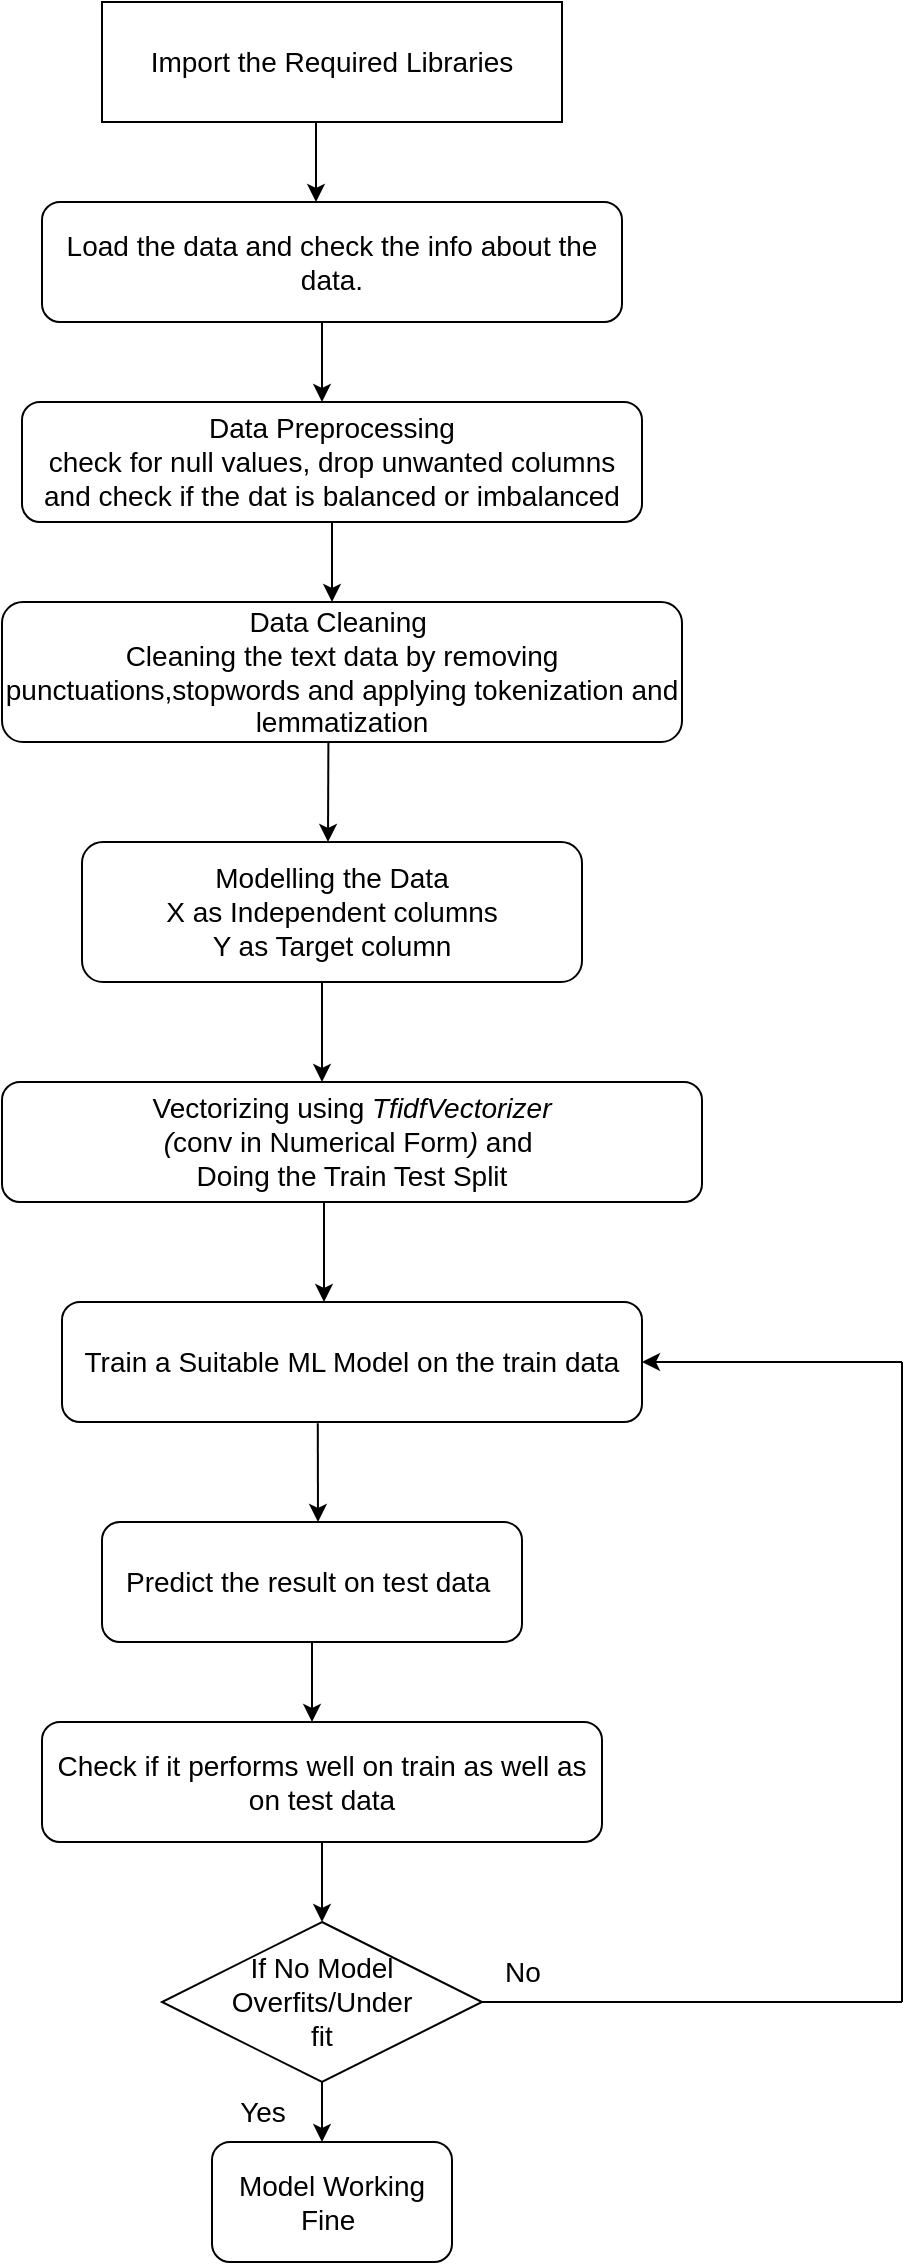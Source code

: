 <mxfile version="20.4.2" type="github"><diagram id="ABS4ZBlpE_ajqlcZPJDX" name="Page-1"><mxGraphModel dx="782" dy="428" grid="1" gridSize="10" guides="1" tooltips="1" connect="1" arrows="1" fold="1" page="1" pageScale="1" pageWidth="850" pageHeight="1100" math="0" shadow="0"><root><mxCell id="0"/><mxCell id="1" parent="0"/><mxCell id="_dPi_Y6GqxtVJ5x0ZL_n-1" value="&lt;font style=&quot;font-size: 14px;&quot;&gt;Import the Required Libraries&lt;/font&gt;" style="rounded=0;whiteSpace=wrap;html=1;" vertex="1" parent="1"><mxGeometry x="270" y="20" width="230" height="60" as="geometry"/></mxCell><mxCell id="_dPi_Y6GqxtVJ5x0ZL_n-4" value="" style="endArrow=classic;html=1;rounded=0;" edge="1" parent="1"><mxGeometry width="50" height="50" relative="1" as="geometry"><mxPoint x="377" y="80" as="sourcePoint"/><mxPoint x="377" y="120" as="targetPoint"/><Array as="points"/></mxGeometry></mxCell><mxCell id="_dPi_Y6GqxtVJ5x0ZL_n-5" value="&lt;font style=&quot;font-size: 14px;&quot;&gt;Load the data and check the info about the data.&lt;/font&gt;" style="rounded=1;whiteSpace=wrap;html=1;" vertex="1" parent="1"><mxGeometry x="240" y="120" width="290" height="60" as="geometry"/></mxCell><mxCell id="_dPi_Y6GqxtVJ5x0ZL_n-6" value="" style="endArrow=classic;html=1;rounded=0;fontSize=14;" edge="1" parent="1"><mxGeometry width="50" height="50" relative="1" as="geometry"><mxPoint x="380" y="180" as="sourcePoint"/><mxPoint x="380" y="220" as="targetPoint"/></mxGeometry></mxCell><mxCell id="_dPi_Y6GqxtVJ5x0ZL_n-7" value="Data Preprocessing&lt;br&gt;check for null values, drop unwanted columns and check if the dat is balanced or imbalanced" style="rounded=1;whiteSpace=wrap;html=1;fontSize=14;" vertex="1" parent="1"><mxGeometry x="230" y="220" width="310" height="60" as="geometry"/></mxCell><mxCell id="_dPi_Y6GqxtVJ5x0ZL_n-8" value="" style="endArrow=classic;html=1;rounded=0;fontSize=14;exitX=0.5;exitY=1;exitDx=0;exitDy=0;" edge="1" parent="1" source="_dPi_Y6GqxtVJ5x0ZL_n-7"><mxGeometry width="50" height="50" relative="1" as="geometry"><mxPoint x="380" y="320" as="sourcePoint"/><mxPoint x="385" y="320" as="targetPoint"/></mxGeometry></mxCell><mxCell id="_dPi_Y6GqxtVJ5x0ZL_n-9" value="Data Cleaning&amp;nbsp;&lt;br&gt;Cleaning the text data by removing punctuations,stopwords and applying tokenization and lemmatization" style="rounded=1;whiteSpace=wrap;html=1;fontSize=14;" vertex="1" parent="1"><mxGeometry x="220" y="320" width="340" height="70" as="geometry"/></mxCell><mxCell id="_dPi_Y6GqxtVJ5x0ZL_n-10" value="" style="endArrow=classic;html=1;rounded=0;fontSize=14;exitX=0.48;exitY=1;exitDx=0;exitDy=0;exitPerimeter=0;" edge="1" parent="1" source="_dPi_Y6GqxtVJ5x0ZL_n-9"><mxGeometry width="50" height="50" relative="1" as="geometry"><mxPoint x="380" y="400" as="sourcePoint"/><mxPoint x="383" y="440" as="targetPoint"/></mxGeometry></mxCell><mxCell id="_dPi_Y6GqxtVJ5x0ZL_n-11" value="Modelling the Data&lt;br&gt;X as Independent columns&lt;br&gt;Y as Target column" style="rounded=1;whiteSpace=wrap;html=1;fontSize=14;" vertex="1" parent="1"><mxGeometry x="260" y="440" width="250" height="70" as="geometry"/></mxCell><mxCell id="_dPi_Y6GqxtVJ5x0ZL_n-12" value="" style="endArrow=classic;html=1;rounded=0;fontSize=14;exitX=0.48;exitY=1;exitDx=0;exitDy=0;exitPerimeter=0;" edge="1" parent="1" source="_dPi_Y6GqxtVJ5x0ZL_n-11"><mxGeometry width="50" height="50" relative="1" as="geometry"><mxPoint x="382" y="513" as="sourcePoint"/><mxPoint x="380" y="560" as="targetPoint"/></mxGeometry></mxCell><mxCell id="_dPi_Y6GqxtVJ5x0ZL_n-13" value="&lt;font style=&quot;font-size: 14px;&quot;&gt;&lt;font style=&quot;&quot;&gt;Vectorizing using&amp;nbsp;&lt;/font&gt;&lt;span style=&quot;color: var(--jp-mirror-editor-comment-color); font-style: italic; text-align: start; background-color: initial;&quot;&gt;TfidfVectorizer&lt;br&gt;(&lt;/span&gt;&lt;span style=&quot;color: var(--jp-mirror-editor-comment-color); text-align: start; background-color: initial;&quot;&gt;conv&lt;/span&gt;&lt;span style=&quot;color: var(--jp-mirror-editor-comment-color); font-style: italic; text-align: start; background-color: initial;&quot;&gt; &lt;/span&gt;&lt;span style=&quot;color: var(--jp-mirror-editor-comment-color); text-align: start; background-color: initial;&quot;&gt;in &lt;/span&gt;&lt;span style=&quot;color: var(--jp-mirror-editor-comment-color); text-align: start; background-color: initial;&quot;&gt;Numerical &lt;/span&gt;&lt;span style=&quot;color: var(--jp-mirror-editor-comment-color); text-align: start; background-color: initial;&quot;&gt;Form&lt;/span&gt;&lt;span style=&quot;color: var(--jp-mirror-editor-comment-color); font-style: italic; text-align: start; background-color: initial;&quot;&gt;) &lt;/span&gt;&lt;span style=&quot;color: var(--jp-mirror-editor-comment-color); text-align: start; background-color: initial;&quot;&gt;and&amp;nbsp;&lt;br&gt;&lt;/span&gt;Doing the Train Test Split&lt;span style=&quot;color: var(--jp-mirror-editor-comment-color); text-align: start; background-color: initial;&quot;&gt;&lt;br&gt;&lt;/span&gt;&lt;/font&gt;" style="rounded=1;whiteSpace=wrap;html=1;fontSize=14;" vertex="1" parent="1"><mxGeometry x="220" y="560" width="350" height="60" as="geometry"/></mxCell><mxCell id="_dPi_Y6GqxtVJ5x0ZL_n-14" value="" style="endArrow=classic;html=1;rounded=0;fontSize=14;" edge="1" parent="1"><mxGeometry width="50" height="50" relative="1" as="geometry"><mxPoint x="381" y="620" as="sourcePoint"/><mxPoint x="381" y="670" as="targetPoint"/></mxGeometry></mxCell><mxCell id="_dPi_Y6GqxtVJ5x0ZL_n-15" value="Train a Suitable ML Model on the train data" style="rounded=1;whiteSpace=wrap;html=1;fontSize=14;" vertex="1" parent="1"><mxGeometry x="250" y="670" width="290" height="60" as="geometry"/></mxCell><mxCell id="_dPi_Y6GqxtVJ5x0ZL_n-19" value="" style="endArrow=classic;html=1;rounded=0;fontSize=14;exitX=0.441;exitY=1.011;exitDx=0;exitDy=0;exitPerimeter=0;" edge="1" parent="1" source="_dPi_Y6GqxtVJ5x0ZL_n-15"><mxGeometry width="50" height="50" relative="1" as="geometry"><mxPoint x="380" y="910" as="sourcePoint"/><mxPoint x="378" y="780" as="targetPoint"/></mxGeometry></mxCell><mxCell id="_dPi_Y6GqxtVJ5x0ZL_n-20" value="Predict the result on test data&amp;nbsp;" style="rounded=1;whiteSpace=wrap;html=1;fontSize=14;" vertex="1" parent="1"><mxGeometry x="270" y="780" width="210" height="60" as="geometry"/></mxCell><mxCell id="_dPi_Y6GqxtVJ5x0ZL_n-21" value="" style="endArrow=classic;html=1;rounded=0;fontSize=14;exitX=0.5;exitY=1;exitDx=0;exitDy=0;" edge="1" parent="1" source="_dPi_Y6GqxtVJ5x0ZL_n-20"><mxGeometry width="50" height="50" relative="1" as="geometry"><mxPoint x="380" y="1010" as="sourcePoint"/><mxPoint x="375" y="880" as="targetPoint"/></mxGeometry></mxCell><mxCell id="_dPi_Y6GqxtVJ5x0ZL_n-23" value="Check if it performs well on train as well as on test data" style="rounded=1;whiteSpace=wrap;html=1;fontSize=14;" vertex="1" parent="1"><mxGeometry x="240" y="880" width="280" height="60" as="geometry"/></mxCell><mxCell id="_dPi_Y6GqxtVJ5x0ZL_n-24" value="If No Model&lt;br&gt;Overfits/Under&lt;br&gt;fit" style="rhombus;whiteSpace=wrap;html=1;fontSize=14;" vertex="1" parent="1"><mxGeometry x="300" y="980" width="160" height="80" as="geometry"/></mxCell><mxCell id="_dPi_Y6GqxtVJ5x0ZL_n-25" value="" style="endArrow=classic;html=1;rounded=0;fontSize=14;exitX=0.5;exitY=1;exitDx=0;exitDy=0;entryX=0.5;entryY=0;entryDx=0;entryDy=0;" edge="1" parent="1" source="_dPi_Y6GqxtVJ5x0ZL_n-23" target="_dPi_Y6GqxtVJ5x0ZL_n-24"><mxGeometry width="50" height="50" relative="1" as="geometry"><mxPoint x="380" y="920" as="sourcePoint"/><mxPoint x="430" y="870" as="targetPoint"/></mxGeometry></mxCell><mxCell id="_dPi_Y6GqxtVJ5x0ZL_n-26" value="Model Working Fine&amp;nbsp;" style="rounded=1;whiteSpace=wrap;html=1;fontSize=14;" vertex="1" parent="1"><mxGeometry x="325" y="1090" width="120" height="60" as="geometry"/></mxCell><mxCell id="_dPi_Y6GqxtVJ5x0ZL_n-27" value="" style="endArrow=classic;html=1;rounded=0;fontSize=14;exitX=0.5;exitY=1;exitDx=0;exitDy=0;" edge="1" parent="1" source="_dPi_Y6GqxtVJ5x0ZL_n-24"><mxGeometry width="50" height="50" relative="1" as="geometry"><mxPoint x="380" y="1020" as="sourcePoint"/><mxPoint x="380" y="1090" as="targetPoint"/></mxGeometry></mxCell><mxCell id="_dPi_Y6GqxtVJ5x0ZL_n-28" value="Yes" style="text;html=1;align=center;verticalAlign=middle;resizable=0;points=[];autosize=1;strokeColor=none;fillColor=none;fontSize=14;" vertex="1" parent="1"><mxGeometry x="325" y="1060" width="50" height="30" as="geometry"/></mxCell><mxCell id="_dPi_Y6GqxtVJ5x0ZL_n-29" value="" style="endArrow=none;html=1;rounded=0;fontSize=14;exitX=1;exitY=0.5;exitDx=0;exitDy=0;" edge="1" parent="1" source="_dPi_Y6GqxtVJ5x0ZL_n-24"><mxGeometry width="50" height="50" relative="1" as="geometry"><mxPoint x="380" y="1010" as="sourcePoint"/><mxPoint x="670" y="1020" as="targetPoint"/></mxGeometry></mxCell><mxCell id="_dPi_Y6GqxtVJ5x0ZL_n-30" value="No" style="text;html=1;align=center;verticalAlign=middle;resizable=0;points=[];autosize=1;strokeColor=none;fillColor=none;fontSize=14;" vertex="1" parent="1"><mxGeometry x="460" y="990" width="40" height="30" as="geometry"/></mxCell><mxCell id="_dPi_Y6GqxtVJ5x0ZL_n-31" value="" style="endArrow=none;html=1;rounded=0;fontSize=14;" edge="1" parent="1"><mxGeometry width="50" height="50" relative="1" as="geometry"><mxPoint x="670" y="1020" as="sourcePoint"/><mxPoint x="670" y="700" as="targetPoint"/></mxGeometry></mxCell><mxCell id="_dPi_Y6GqxtVJ5x0ZL_n-32" value="" style="endArrow=classic;html=1;rounded=0;fontSize=14;entryX=1;entryY=0.5;entryDx=0;entryDy=0;" edge="1" parent="1" target="_dPi_Y6GqxtVJ5x0ZL_n-15"><mxGeometry width="50" height="50" relative="1" as="geometry"><mxPoint x="670" y="700" as="sourcePoint"/><mxPoint x="430" y="840" as="targetPoint"/></mxGeometry></mxCell></root></mxGraphModel></diagram></mxfile>
